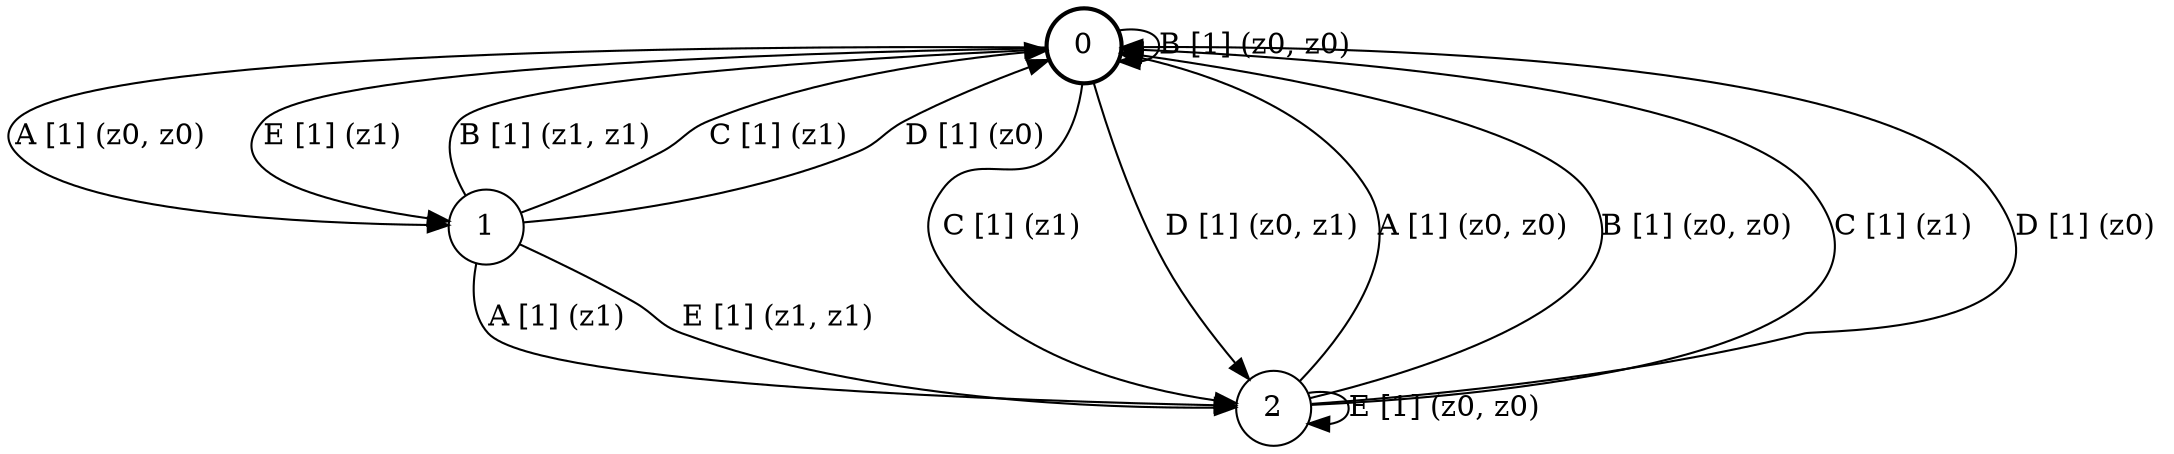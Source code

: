 # generated file, don't try to modify
# command: dot -Tpng <filename> > tree.png
digraph Automaton {
    node [shape = circle];
    0 [style = "bold"];
    0 -> 1 [label = "A [1] (z0, z0) "];
    0 -> 0 [label = "B [1] (z0, z0) "];
    0 -> 2 [label = "C [1] (z1) "];
    0 -> 2 [label = "D [1] (z0, z1) "];
    0 -> 1 [label = "E [1] (z1) "];
    1 -> 2 [label = "A [1] (z1) "];
    1 -> 0 [label = "B [1] (z1, z1) "];
    1 -> 0 [label = "C [1] (z1) "];
    1 -> 0 [label = "D [1] (z0) "];
    1 -> 2 [label = "E [1] (z1, z1) "];
    2 -> 0 [label = "A [1] (z0, z0) "];
    2 -> 0 [label = "B [1] (z0, z0) "];
    2 -> 0 [label = "C [1] (z1) "];
    2 -> 0 [label = "D [1] (z0) "];
    2 -> 2 [label = "E [1] (z0, z0) "];
}
